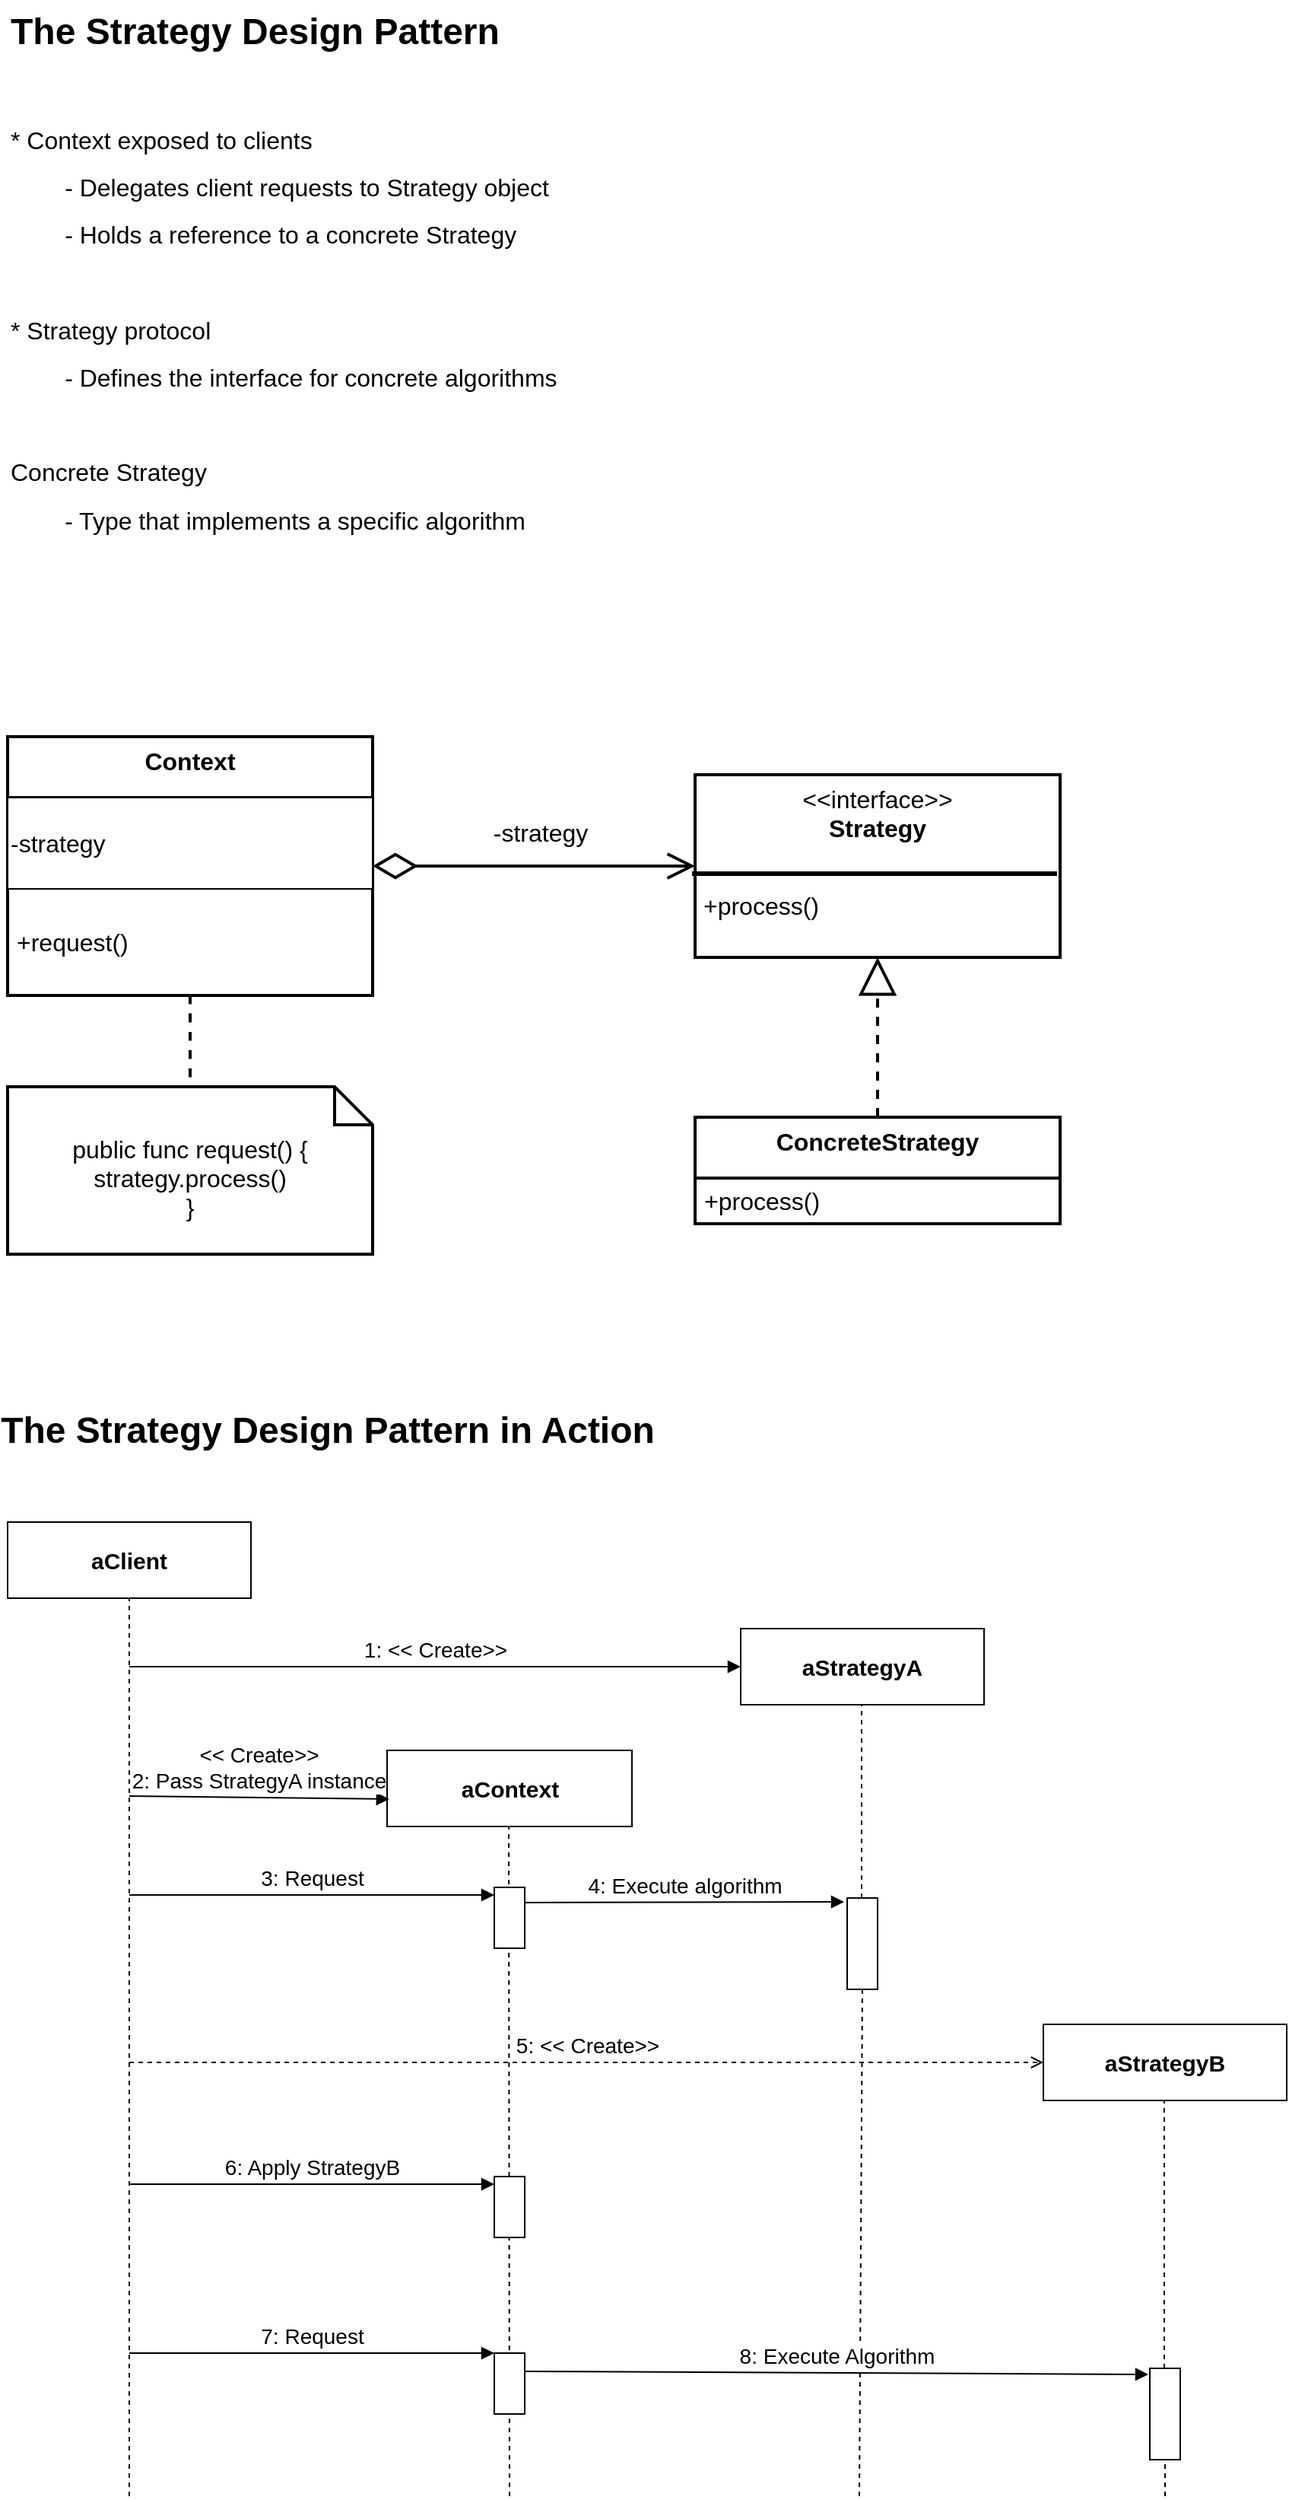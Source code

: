 <mxfile version="27.0.9">
  <diagram name="Page-1" id="o3Gryw5tLEaoZM5i-Nk4">
    <mxGraphModel dx="1517" dy="1990" grid="1" gridSize="10" guides="1" tooltips="1" connect="1" arrows="1" fold="1" page="1" pageScale="1" pageWidth="827" pageHeight="1169" math="0" shadow="0">
      <root>
        <mxCell id="0" />
        <mxCell id="1" parent="0" />
        <mxCell id="kGGtrt_OYq5mmydYBdvU-1" value="public func request() {&lt;div&gt;strategy.process()&lt;/div&gt;&lt;div&gt;}&lt;/div&gt;" style="shape=note2;boundedLbl=1;whiteSpace=wrap;html=1;size=25;verticalAlign=top;align=center;fontSize=16;strokeWidth=2;" vertex="1" parent="1">
          <mxGeometry x="160" y="314" width="240" height="110" as="geometry" />
        </mxCell>
        <mxCell id="kGGtrt_OYq5mmydYBdvU-2" value="&lt;font&gt;&amp;lt;&amp;lt;interface&amp;gt;&amp;gt;&lt;br&gt;&lt;/font&gt;&lt;b&gt;Strategy&lt;/b&gt;&lt;div&gt;&lt;b&gt;&lt;br&gt;&lt;/b&gt;&lt;/div&gt;" style="swimlane;fontStyle=0;align=center;verticalAlign=top;childLayout=stackLayout;horizontal=1;startSize=40;horizontalStack=0;resizeParent=1;resizeParentMax=0;resizeLast=0;collapsible=0;marginBottom=0;html=1;whiteSpace=wrap;fontSize=16;strokeWidth=2;swimlaneLine=0;" vertex="1" parent="1">
          <mxGeometry x="612" y="109" width="240" height="120" as="geometry" />
        </mxCell>
        <mxCell id="kGGtrt_OYq5mmydYBdvU-3" value="&lt;b&gt;ConcreteStrategy&lt;/b&gt;" style="swimlane;fontStyle=0;align=center;verticalAlign=top;childLayout=stackLayout;horizontal=1;startSize=40;horizontalStack=0;resizeParent=1;resizeParentMax=0;resizeLast=0;collapsible=0;marginBottom=0;html=1;whiteSpace=wrap;fontSize=16;strokeWidth=2;" vertex="1" parent="1">
          <mxGeometry x="612" y="334" width="240" height="70" as="geometry" />
        </mxCell>
        <mxCell id="kGGtrt_OYq5mmydYBdvU-4" value="+process()" style="text;html=1;strokeColor=none;fillColor=none;align=left;verticalAlign=middle;spacingLeft=4;spacingRight=4;overflow=hidden;rotatable=0;points=[[0,0.5],[1,0.5]];portConstraint=eastwest;whiteSpace=wrap;fontSize=16;strokeWidth=2;" vertex="1" parent="kGGtrt_OYq5mmydYBdvU-3">
          <mxGeometry y="40" width="240" height="30" as="geometry" />
        </mxCell>
        <mxCell id="kGGtrt_OYq5mmydYBdvU-5" style="edgeStyle=orthogonalEdgeStyle;rounded=0;orthogonalLoop=1;jettySize=auto;html=1;fontSize=16;strokeWidth=2;curved=1;dashed=1;endArrow=none;startFill=0;" edge="1" parent="1" source="kGGtrt_OYq5mmydYBdvU-7" target="kGGtrt_OYq5mmydYBdvU-1">
          <mxGeometry relative="1" as="geometry" />
        </mxCell>
        <mxCell id="kGGtrt_OYq5mmydYBdvU-6" style="edgeStyle=orthogonalEdgeStyle;rounded=0;orthogonalLoop=1;jettySize=auto;html=1;fontSize=16;strokeWidth=2;endArrow=open;endFill=0;startArrow=diamondThin;startFill=0;endSize=14;startSize=24;jumpSize=6;sourcePerimeterSpacing=0;" edge="1" parent="1" source="kGGtrt_OYq5mmydYBdvU-7" target="kGGtrt_OYq5mmydYBdvU-2">
          <mxGeometry relative="1" as="geometry" />
        </mxCell>
        <mxCell id="kGGtrt_OYq5mmydYBdvU-7" value="&lt;b&gt;Context&lt;/b&gt;" style="swimlane;fontStyle=0;align=center;verticalAlign=top;childLayout=stackLayout;horizontal=1;startSize=40;horizontalStack=0;resizeParent=1;resizeParentMax=0;resizeLast=0;collapsible=0;marginBottom=0;html=1;whiteSpace=wrap;fontSize=16;strokeWidth=2;" vertex="1" parent="1">
          <mxGeometry x="160" y="84" width="240" height="170" as="geometry" />
        </mxCell>
        <mxCell id="kGGtrt_OYq5mmydYBdvU-13" value="-strategy" style="rounded=0;whiteSpace=wrap;html=1;align=left;fontStyle=0;fontSize=16;" vertex="1" parent="kGGtrt_OYq5mmydYBdvU-7">
          <mxGeometry y="40" width="240" height="60" as="geometry" />
        </mxCell>
        <mxCell id="kGGtrt_OYq5mmydYBdvU-8" value="+request()" style="text;html=1;strokeColor=none;fillColor=none;align=left;verticalAlign=middle;spacingLeft=4;spacingRight=4;overflow=hidden;rotatable=0;points=[[0,0.5],[1,0.5]];portConstraint=eastwest;whiteSpace=wrap;fontSize=16;strokeWidth=2;" vertex="1" parent="kGGtrt_OYq5mmydYBdvU-7">
          <mxGeometry y="100" width="240" height="70" as="geometry" />
        </mxCell>
        <mxCell id="kGGtrt_OYq5mmydYBdvU-9" style="edgeStyle=orthogonalEdgeStyle;rounded=0;orthogonalLoop=1;jettySize=auto;html=1;exitX=0.5;exitY=0;exitDx=0;exitDy=0;fontSize=16;strokeWidth=2;dashed=1;endArrow=block;endFill=0;endSize=20;entryX=0.5;entryY=1;entryDx=0;entryDy=0;" edge="1" parent="1" source="kGGtrt_OYq5mmydYBdvU-3" target="kGGtrt_OYq5mmydYBdvU-2">
          <mxGeometry relative="1" as="geometry">
            <mxPoint x="730" y="234" as="targetPoint" />
          </mxGeometry>
        </mxCell>
        <mxCell id="kGGtrt_OYq5mmydYBdvU-10" value="&lt;span style=&quot;font-size: 16px; text-align: left; text-wrap-mode: wrap;&quot;&gt;+process()&lt;/span&gt;" style="text;html=1;align=center;verticalAlign=middle;resizable=0;points=[];autosize=1;strokeColor=none;fillColor=none;" vertex="1" parent="1">
          <mxGeometry x="605" y="180" width="100" height="30" as="geometry" />
        </mxCell>
        <mxCell id="kGGtrt_OYq5mmydYBdvU-11" value="" style="endArrow=none;startArrow=none;endFill=0;startFill=0;endSize=8;html=1;verticalAlign=bottom;labelBackgroundColor=none;strokeWidth=3;rounded=0;" edge="1" parent="1">
          <mxGeometry width="160" relative="1" as="geometry">
            <mxPoint x="610" y="174" as="sourcePoint" />
            <mxPoint x="850" y="174" as="targetPoint" />
          </mxGeometry>
        </mxCell>
        <mxCell id="kGGtrt_OYq5mmydYBdvU-12" value="&lt;font style=&quot;font-size: 16px;&quot;&gt;-strategy&lt;/font&gt;" style="text;html=1;align=center;verticalAlign=middle;resizable=0;points=[];autosize=1;strokeColor=none;fillColor=none;" vertex="1" parent="1">
          <mxGeometry x="465" y="132" width="90" height="30" as="geometry" />
        </mxCell>
        <mxCell id="kGGtrt_OYq5mmydYBdvU-14" value="&lt;h1 style=&quot;margin-top: 0px;&quot;&gt;The Strategy Design Pattern&lt;/h1&gt;&lt;p&gt;&lt;font style=&quot;font-size: 16px;&quot;&gt;&amp;nbsp;&lt;/font&gt;&lt;/p&gt;&lt;p&gt;&lt;font style=&quot;font-size: 16px;&quot;&gt;* Context exposed to clients&lt;/font&gt;&lt;/p&gt;&lt;p&gt;&lt;font style=&quot;font-size: 16px;&quot;&gt;&lt;span style=&quot;white-space: pre;&quot;&gt;&#x9;&lt;/span&gt;- Delegates client requests to Strategy object&amp;nbsp;&lt;/font&gt;&lt;/p&gt;&lt;p&gt;&lt;font style=&quot;font-size: 16px;&quot;&gt;&lt;span style=&quot;white-space: pre;&quot;&gt;&#x9;&lt;/span&gt;- Holds a reference to a concrete Strategy&lt;br&gt;&lt;/font&gt;&lt;/p&gt;&lt;p&gt;&lt;font style=&quot;font-size: 16px;&quot;&gt;&lt;br&gt;&lt;/font&gt;&lt;/p&gt;&lt;p&gt;&lt;font style=&quot;font-size: 16px;&quot;&gt;* Strategy protocol&lt;/font&gt;&lt;/p&gt;&lt;p&gt;&lt;font style=&quot;font-size: 16px;&quot;&gt;&lt;span style=&quot;white-space: pre;&quot;&gt;&#x9;&lt;/span&gt;- Defines the interface for concrete algorithms&lt;br&gt;&lt;/font&gt;&lt;/p&gt;&lt;p&gt;&lt;font style=&quot;font-size: 16px;&quot;&gt;&lt;br&gt;&lt;/font&gt;&lt;/p&gt;&lt;p&gt;&lt;span style=&quot;font-size: 16px;&quot;&gt;Concrete Strategy&lt;/span&gt;&lt;/p&gt;&lt;p&gt;&lt;span style=&quot;font-size: 16px;&quot;&gt;&lt;span style=&quot;white-space: pre;&quot;&gt;&#x9;&lt;/span&gt;- Type that implements a specific algorithm&lt;br&gt;&lt;/span&gt;&lt;/p&gt;" style="text;html=1;whiteSpace=wrap;overflow=hidden;rounded=0;" vertex="1" parent="1">
          <mxGeometry x="160" y="-400" width="680" height="380" as="geometry" />
        </mxCell>
        <mxCell id="kGGtrt_OYq5mmydYBdvU-15" value="aClient" style="html=1;whiteSpace=wrap;fontStyle=1;fontSize=15;" vertex="1" parent="1">
          <mxGeometry x="160" y="600" width="160" height="50" as="geometry" />
        </mxCell>
        <mxCell id="kGGtrt_OYq5mmydYBdvU-16" value="aStrategyB" style="html=1;whiteSpace=wrap;fontStyle=1;fontSize=15;" vertex="1" parent="1">
          <mxGeometry x="841" y="930" width="160" height="50" as="geometry" />
        </mxCell>
        <mxCell id="kGGtrt_OYq5mmydYBdvU-17" value="aContext" style="html=1;whiteSpace=wrap;fontStyle=1;fontSize=15;" vertex="1" parent="1">
          <mxGeometry x="409.5" y="750" width="161" height="50" as="geometry" />
        </mxCell>
        <mxCell id="kGGtrt_OYq5mmydYBdvU-18" value="aStrategyA" style="html=1;whiteSpace=wrap;fontStyle=1;fontSize=15;" vertex="1" parent="1">
          <mxGeometry x="642" y="670" width="160" height="50" as="geometry" />
        </mxCell>
        <mxCell id="kGGtrt_OYq5mmydYBdvU-19" value="" style="endArrow=none;dashed=1;html=1;rounded=0;entryX=0.5;entryY=1;entryDx=0;entryDy=0;" edge="1" parent="1" target="kGGtrt_OYq5mmydYBdvU-15">
          <mxGeometry width="50" height="50" relative="1" as="geometry">
            <mxPoint x="240" y="1240" as="sourcePoint" />
            <mxPoint x="560" y="880" as="targetPoint" />
          </mxGeometry>
        </mxCell>
        <mxCell id="kGGtrt_OYq5mmydYBdvU-22" value="" style="endArrow=none;dashed=1;html=1;rounded=0;entryX=0.5;entryY=1;entryDx=0;entryDy=0;" edge="1" parent="1">
          <mxGeometry width="50" height="50" relative="1" as="geometry">
            <mxPoint x="490" y="1240" as="sourcePoint" />
            <mxPoint x="489.5" y="800" as="targetPoint" />
          </mxGeometry>
        </mxCell>
        <mxCell id="kGGtrt_OYq5mmydYBdvU-20" value="" style="html=1;points=[[0,0,0,0,5],[0,1,0,0,-5],[1,0,0,0,5],[1,1,0,0,-5]];perimeter=orthogonalPerimeter;outlineConnect=0;targetShapes=umlLifeline;portConstraint=eastwest;newEdgeStyle={&quot;curved&quot;:0,&quot;rounded&quot;:0};fontSize=14;" vertex="1" parent="1">
          <mxGeometry x="480" y="840" width="20" height="40" as="geometry" />
        </mxCell>
        <mxCell id="kGGtrt_OYq5mmydYBdvU-21" value="1: &amp;lt;&amp;lt; Create&amp;gt;&amp;gt;" style="html=1;verticalAlign=bottom;endArrow=block;curved=0;rounded=0;entryX=0;entryY=0.5;entryDx=0;entryDy=0;fontSize=14;" edge="1" parent="1" target="kGGtrt_OYq5mmydYBdvU-18">
          <mxGeometry relative="1" as="geometry">
            <mxPoint x="240" y="695" as="sourcePoint" />
            <mxPoint x="450" y="695" as="targetPoint" />
          </mxGeometry>
        </mxCell>
        <mxCell id="kGGtrt_OYq5mmydYBdvU-23" value="" style="endArrow=none;dashed=1;html=1;rounded=0;entryX=0.5;entryY=1;entryDx=0;entryDy=0;" edge="1" parent="1" source="kGGtrt_OYq5mmydYBdvU-26">
          <mxGeometry width="50" height="50" relative="1" as="geometry">
            <mxPoint x="721.5" y="1422" as="sourcePoint" />
            <mxPoint x="721.5" y="720" as="targetPoint" />
          </mxGeometry>
        </mxCell>
        <mxCell id="kGGtrt_OYq5mmydYBdvU-24" value="" style="endArrow=none;dashed=1;html=1;rounded=0;entryX=0.5;entryY=1;entryDx=0;entryDy=0;" edge="1" parent="1" source="kGGtrt_OYq5mmydYBdvU-28">
          <mxGeometry width="50" height="50" relative="1" as="geometry">
            <mxPoint x="920.5" y="1682" as="sourcePoint" />
            <mxPoint x="920.5" y="980" as="targetPoint" />
          </mxGeometry>
        </mxCell>
        <mxCell id="kGGtrt_OYq5mmydYBdvU-25" value="" style="endArrow=none;dashed=1;html=1;rounded=0;entryX=0.5;entryY=1;entryDx=0;entryDy=0;" edge="1" parent="1" target="kGGtrt_OYq5mmydYBdvU-26">
          <mxGeometry width="50" height="50" relative="1" as="geometry">
            <mxPoint x="720" y="1240" as="sourcePoint" />
            <mxPoint x="721.5" y="720" as="targetPoint" />
          </mxGeometry>
        </mxCell>
        <mxCell id="kGGtrt_OYq5mmydYBdvU-26" value="" style="html=1;points=[[0,0,0,0,5],[0,1,0,0,-5],[1,0,0,0,5],[1,1,0,0,-5]];perimeter=orthogonalPerimeter;outlineConnect=0;targetShapes=umlLifeline;portConstraint=eastwest;newEdgeStyle={&quot;curved&quot;:0,&quot;rounded&quot;:0};fontSize=14;" vertex="1" parent="1">
          <mxGeometry x="712" y="847" width="20" height="60" as="geometry" />
        </mxCell>
        <mxCell id="kGGtrt_OYq5mmydYBdvU-27" value="" style="endArrow=none;dashed=1;html=1;rounded=0;entryX=0.5;entryY=1;entryDx=0;entryDy=0;" edge="1" parent="1" target="kGGtrt_OYq5mmydYBdvU-28">
          <mxGeometry width="50" height="50" relative="1" as="geometry">
            <mxPoint x="921" y="1240" as="sourcePoint" />
            <mxPoint x="920.5" y="980" as="targetPoint" />
          </mxGeometry>
        </mxCell>
        <mxCell id="kGGtrt_OYq5mmydYBdvU-28" value="" style="html=1;points=[[0,0,0,0,5],[0,1,0,0,-5],[1,0,0,0,5],[1,1,0,0,-5]];perimeter=orthogonalPerimeter;outlineConnect=0;targetShapes=umlLifeline;portConstraint=eastwest;newEdgeStyle={&quot;curved&quot;:0,&quot;rounded&quot;:0};fontSize=14;" vertex="1" parent="1">
          <mxGeometry x="911" y="1156" width="20" height="60" as="geometry" />
        </mxCell>
        <mxCell id="kGGtrt_OYq5mmydYBdvU-36" value="4: Execute algorithm" style="html=1;verticalAlign=bottom;endArrow=block;curved=0;rounded=0;entryX=0;entryY=0;entryDx=0;entryDy=5;entryPerimeter=0;fontSize=14;" edge="1" parent="1">
          <mxGeometry relative="1" as="geometry">
            <mxPoint x="500" y="850" as="sourcePoint" />
            <mxPoint x="710" y="849.5" as="targetPoint" />
          </mxGeometry>
        </mxCell>
        <mxCell id="kGGtrt_OYq5mmydYBdvU-39" value="" style="html=1;points=[[0,0,0,0,5],[0,1,0,0,-5],[1,0,0,0,5],[1,1,0,0,-5]];perimeter=orthogonalPerimeter;outlineConnect=0;targetShapes=umlLifeline;portConstraint=eastwest;newEdgeStyle={&quot;curved&quot;:0,&quot;rounded&quot;:0};fontSize=14;" vertex="1" parent="1">
          <mxGeometry x="480" y="1030" width="20" height="40" as="geometry" />
        </mxCell>
        <mxCell id="kGGtrt_OYq5mmydYBdvU-40" value="5: &amp;lt;&amp;lt; Create&amp;gt;&amp;gt;" style="html=1;verticalAlign=bottom;endArrow=open;curved=0;rounded=0;entryX=0;entryY=0.5;entryDx=0;entryDy=0;fontSize=14;dashed=1;endFill=0;" edge="1" parent="1" target="kGGtrt_OYq5mmydYBdvU-16">
          <mxGeometry relative="1" as="geometry">
            <mxPoint x="240" y="955" as="sourcePoint" />
            <mxPoint x="450" y="965" as="targetPoint" />
          </mxGeometry>
        </mxCell>
        <mxCell id="kGGtrt_OYq5mmydYBdvU-46" value="" style="html=1;points=[[0,0,0,0,5],[0,1,0,0,-5],[1,0,0,0,5],[1,1,0,0,-5]];perimeter=orthogonalPerimeter;outlineConnect=0;targetShapes=umlLifeline;portConstraint=eastwest;newEdgeStyle={&quot;curved&quot;:0,&quot;rounded&quot;:0};fontSize=14;" vertex="1" parent="1">
          <mxGeometry x="480" y="1146" width="20" height="40" as="geometry" />
        </mxCell>
        <mxCell id="kGGtrt_OYq5mmydYBdvU-47" value="6: Apply StrategyB" style="html=1;verticalAlign=bottom;endArrow=block;curved=0;rounded=0;entryX=0;entryY=0;entryDx=0;entryDy=5;entryPerimeter=0;fontSize=14;" edge="1" parent="1" target="kGGtrt_OYq5mmydYBdvU-39">
          <mxGeometry relative="1" as="geometry">
            <mxPoint x="240" y="1035" as="sourcePoint" />
            <mxPoint x="450" y="1135" as="targetPoint" />
          </mxGeometry>
        </mxCell>
        <mxCell id="kGGtrt_OYq5mmydYBdvU-50" value="8: Execute Algorithm" style="html=1;verticalAlign=bottom;endArrow=block;curved=0;rounded=0;fontSize=14;" edge="1" parent="1">
          <mxGeometry relative="1" as="geometry">
            <mxPoint x="500" y="1158" as="sourcePoint" />
            <mxPoint x="910" y="1160" as="targetPoint" />
          </mxGeometry>
        </mxCell>
        <mxCell id="kGGtrt_OYq5mmydYBdvU-53" value="&amp;lt;&amp;lt; Create&amp;gt;&amp;gt;&lt;div&gt;2: Pass StrategyA instance&lt;/div&gt;" style="html=1;verticalAlign=bottom;endArrow=block;curved=0;rounded=0;entryX=0.009;entryY=0.64;entryDx=0;entryDy=0;fontSize=14;entryPerimeter=0;" edge="1" parent="1" target="kGGtrt_OYq5mmydYBdvU-17">
          <mxGeometry relative="1" as="geometry">
            <mxPoint x="240" y="780" as="sourcePoint" />
            <mxPoint x="642" y="780" as="targetPoint" />
          </mxGeometry>
        </mxCell>
        <mxCell id="kGGtrt_OYq5mmydYBdvU-54" value="&lt;br&gt;&lt;div&gt;3: Request&lt;/div&gt;" style="html=1;verticalAlign=bottom;endArrow=block;curved=0;rounded=0;entryX=0;entryY=0;entryDx=0;entryDy=5;fontSize=14;entryPerimeter=0;" edge="1" parent="1" target="kGGtrt_OYq5mmydYBdvU-20">
          <mxGeometry relative="1" as="geometry">
            <mxPoint x="240" y="845" as="sourcePoint" />
            <mxPoint x="409.5" y="840" as="targetPoint" />
          </mxGeometry>
        </mxCell>
        <mxCell id="kGGtrt_OYq5mmydYBdvU-55" value="7: Request" style="html=1;verticalAlign=bottom;endArrow=block;curved=0;rounded=0;entryX=0;entryY=0;entryDx=0;entryDy=5;entryPerimeter=0;fontSize=14;" edge="1" parent="1">
          <mxGeometry relative="1" as="geometry">
            <mxPoint x="240" y="1146" as="sourcePoint" />
            <mxPoint x="480" y="1146" as="targetPoint" />
          </mxGeometry>
        </mxCell>
        <mxCell id="kGGtrt_OYq5mmydYBdvU-57" value="The Strategy Design Pattern in Action" style="text;html=1;align=center;verticalAlign=middle;resizable=0;points=[];autosize=1;strokeColor=none;fillColor=none;fontStyle=1;fontSize=24;" vertex="1" parent="1">
          <mxGeometry x="160" y="520" width="420" height="40" as="geometry" />
        </mxCell>
      </root>
    </mxGraphModel>
  </diagram>
</mxfile>
